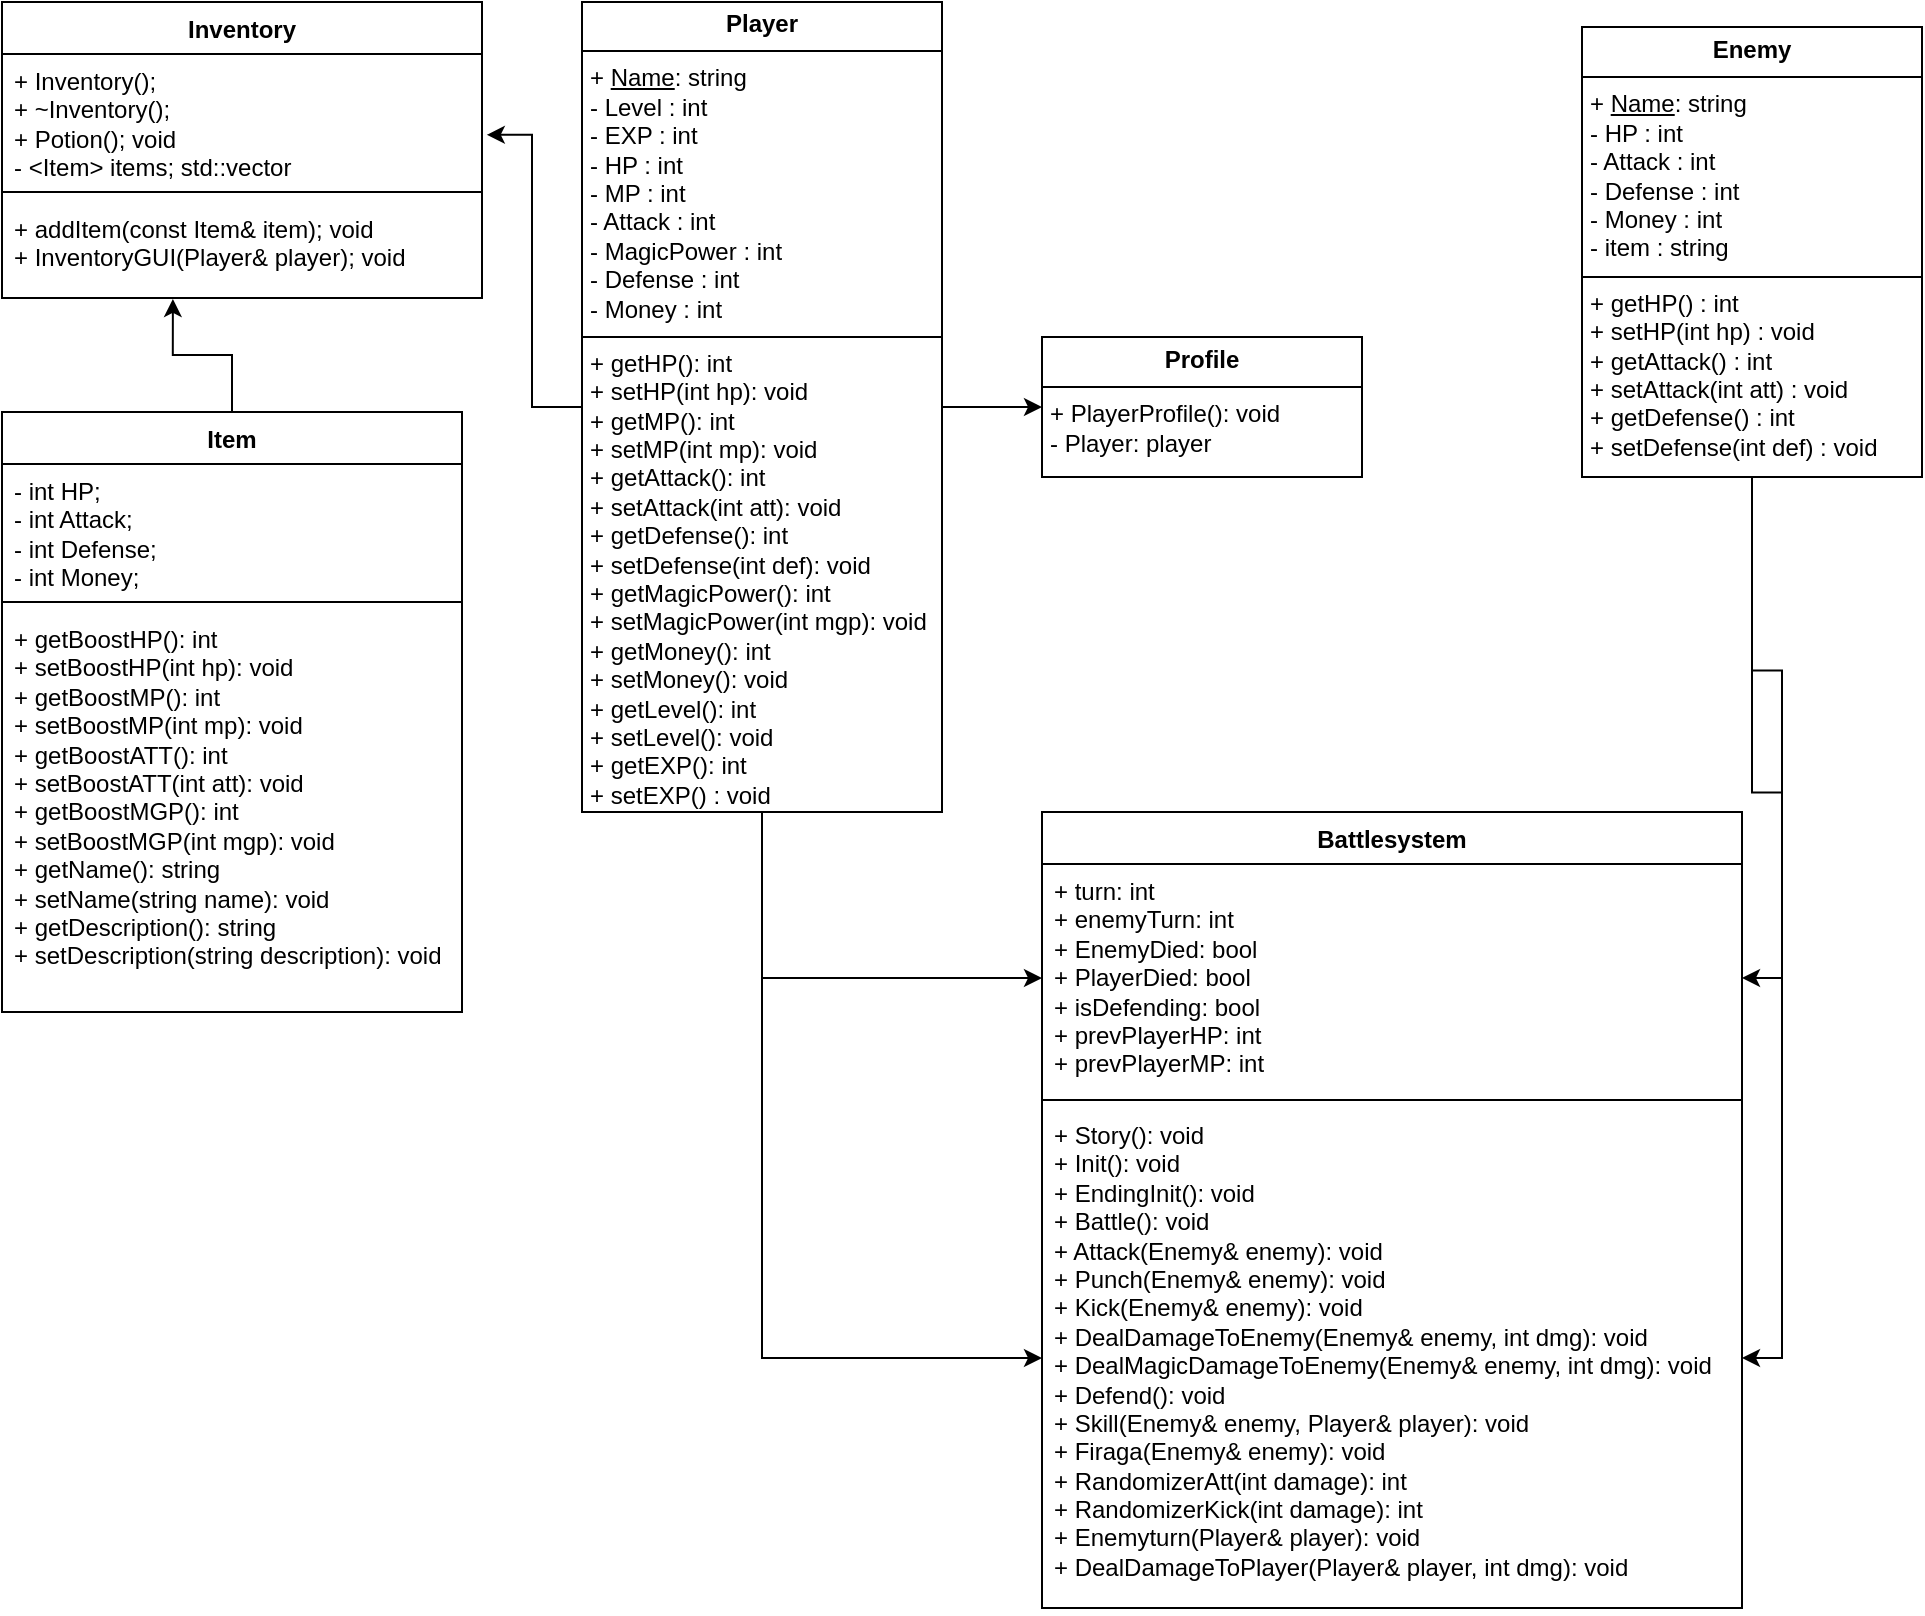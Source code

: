 <mxfile version="24.7.17">
  <diagram id="C5RBs43oDa-KdzZeNtuy" name="Page-1">
    <mxGraphModel dx="2259" dy="1976" grid="1" gridSize="10" guides="1" tooltips="1" connect="0" arrows="1" fold="1" page="1" pageScale="1" pageWidth="827" pageHeight="1169" math="0" shadow="0">
      <root>
        <mxCell id="WIyWlLk6GJQsqaUBKTNV-0" />
        <mxCell id="WIyWlLk6GJQsqaUBKTNV-1" parent="WIyWlLk6GJQsqaUBKTNV-0" />
        <mxCell id="GZs6xKWu6mkuzMaYzaY2-16" style="edgeStyle=orthogonalEdgeStyle;rounded=0;orthogonalLoop=1;jettySize=auto;html=1;" edge="1" parent="WIyWlLk6GJQsqaUBKTNV-1" source="NtD92Ru75YdWYKvbFF70-4" target="GZs6xKWu6mkuzMaYzaY2-15">
          <mxGeometry relative="1" as="geometry" />
        </mxCell>
        <mxCell id="GZs6xKWu6mkuzMaYzaY2-17" style="edgeStyle=orthogonalEdgeStyle;rounded=0;orthogonalLoop=1;jettySize=auto;html=1;" edge="1" parent="WIyWlLk6GJQsqaUBKTNV-1" source="NtD92Ru75YdWYKvbFF70-4" target="GZs6xKWu6mkuzMaYzaY2-13">
          <mxGeometry relative="1" as="geometry" />
        </mxCell>
        <mxCell id="GZs6xKWu6mkuzMaYzaY2-23" style="edgeStyle=orthogonalEdgeStyle;rounded=0;orthogonalLoop=1;jettySize=auto;html=1;" edge="1" parent="WIyWlLk6GJQsqaUBKTNV-1" source="NtD92Ru75YdWYKvbFF70-4" target="NtD92Ru75YdWYKvbFF70-6">
          <mxGeometry relative="1" as="geometry" />
        </mxCell>
        <mxCell id="NtD92Ru75YdWYKvbFF70-4" value="&lt;p style=&quot;margin:0px;margin-top:4px;text-align:center;&quot;&gt;&lt;b&gt;Player&lt;/b&gt;&lt;/p&gt;&lt;hr size=&quot;1&quot; style=&quot;border-style:solid;&quot;&gt;&lt;p style=&quot;margin:0px;margin-left:4px;&quot;&gt;&lt;span style=&quot;background-color: initial;&quot;&gt;+ &lt;/span&gt;&lt;u style=&quot;background-color: initial;&quot;&gt;Name&lt;/u&gt;&lt;span style=&quot;background-color: initial;&quot;&gt;: string&lt;/span&gt;&lt;br&gt;&lt;/p&gt;&lt;p style=&quot;margin:0px;margin-left:4px;&quot;&gt;- Level : int&lt;/p&gt;&lt;p style=&quot;margin:0px;margin-left:4px;&quot;&gt;- EXP : int&lt;/p&gt;&lt;p style=&quot;margin:0px;margin-left:4px;&quot;&gt;- HP : int&lt;/p&gt;&lt;p style=&quot;margin:0px;margin-left:4px;&quot;&gt;- MP : int&lt;/p&gt;&lt;p style=&quot;margin:0px;margin-left:4px;&quot;&gt;- Attack : int&lt;/p&gt;&lt;p style=&quot;margin:0px;margin-left:4px;&quot;&gt;- MagicPower : int&lt;/p&gt;&lt;p style=&quot;margin:0px;margin-left:4px;&quot;&gt;- Defense : int&lt;/p&gt;&lt;p style=&quot;margin:0px;margin-left:4px;&quot;&gt;- Money : int&lt;/p&gt;&lt;hr size=&quot;1&quot; style=&quot;border-style:solid;&quot;&gt;&lt;p style=&quot;margin:0px;margin-left:4px;&quot;&gt;&lt;span style=&quot;background-color: initial;&quot;&gt;+ getHP&lt;/span&gt;&lt;span style=&quot;background-color: initial;&quot;&gt;()&lt;/span&gt;&lt;span style=&quot;background-color: initial;&quot;&gt;: int&lt;/span&gt;&lt;br&gt;&lt;/p&gt;&lt;p style=&quot;margin: 0px 0px 0px 4px;&quot;&gt;+ setHP&lt;span style=&quot;background-color: initial;&quot;&gt;(int hp)&lt;/span&gt;&lt;span style=&quot;background-color: initial;&quot;&gt;: void&lt;/span&gt;&lt;/p&gt;&lt;p style=&quot;margin: 0px 0px 0px 4px;&quot;&gt;+ getMP&lt;span style=&quot;background-color: initial;&quot;&gt;()&lt;/span&gt;&lt;span style=&quot;background-color: initial;&quot;&gt;: int&lt;/span&gt;&lt;/p&gt;&lt;p style=&quot;margin: 0px 0px 0px 4px;&quot;&gt;+ setMP&lt;span style=&quot;background-color: initial;&quot;&gt;(int mp)&lt;/span&gt;&lt;span style=&quot;background-color: initial;&quot;&gt;: void&lt;/span&gt;&lt;/p&gt;&lt;p style=&quot;margin: 0px 0px 0px 4px;&quot;&gt;+ getAttack&lt;span style=&quot;background-color: initial;&quot;&gt;()&lt;/span&gt;&lt;span style=&quot;background-color: initial;&quot;&gt;: int&lt;/span&gt;&lt;/p&gt;&lt;p style=&quot;margin: 0px 0px 0px 4px;&quot;&gt;+ setAttack&lt;span style=&quot;background-color: initial;&quot;&gt;(int att)&lt;/span&gt;&lt;span style=&quot;background-color: initial;&quot;&gt;: void&lt;/span&gt;&lt;/p&gt;&lt;p style=&quot;margin: 0px 0px 0px 4px;&quot;&gt;+ getDefense&lt;span style=&quot;background-color: initial;&quot;&gt;()&lt;/span&gt;&lt;span style=&quot;background-color: initial;&quot;&gt;: int&lt;/span&gt;&lt;/p&gt;&lt;p style=&quot;margin: 0px 0px 0px 4px;&quot;&gt;+ setDefense&lt;span style=&quot;background-color: initial;&quot;&gt;(int def)&lt;/span&gt;&lt;span style=&quot;background-color: initial;&quot;&gt;: void&lt;/span&gt;&lt;/p&gt;&lt;p style=&quot;margin: 0px 0px 0px 4px;&quot;&gt;+ getMagicPower&lt;span style=&quot;background-color: initial;&quot;&gt;()&lt;/span&gt;&lt;span style=&quot;background-color: initial;&quot;&gt;: int&lt;/span&gt;&lt;/p&gt;&lt;p style=&quot;margin: 0px 0px 0px 4px;&quot;&gt;+ setMagicPower&lt;span style=&quot;background-color: initial;&quot;&gt;(int mgp)&lt;/span&gt;&lt;span style=&quot;background-color: initial;&quot;&gt;: void&lt;/span&gt;&lt;/p&gt;&lt;p style=&quot;margin: 0px 0px 0px 4px;&quot;&gt;+ getMoney&lt;span style=&quot;background-color: initial;&quot;&gt;()&lt;/span&gt;&lt;span style=&quot;background-color: initial;&quot;&gt;: int&lt;/span&gt;&lt;/p&gt;&lt;p style=&quot;margin: 0px 0px 0px 4px;&quot;&gt;+ setMoney&lt;span style=&quot;background-color: initial;&quot;&gt;()&lt;/span&gt;&lt;span style=&quot;background-color: initial;&quot;&gt;: void&lt;/span&gt;&lt;/p&gt;&lt;p style=&quot;margin: 0px 0px 0px 4px;&quot;&gt;+ getLevel&lt;span style=&quot;background-color: initial;&quot;&gt;()&lt;/span&gt;&lt;span style=&quot;background-color: initial;&quot;&gt;: int&lt;/span&gt;&lt;/p&gt;&lt;p style=&quot;margin: 0px 0px 0px 4px;&quot;&gt;+ setLevel&lt;span style=&quot;background-color: initial;&quot;&gt;()&lt;/span&gt;&lt;span style=&quot;background-color: initial;&quot;&gt;: void&lt;/span&gt;&lt;/p&gt;&lt;p style=&quot;margin: 0px 0px 0px 4px;&quot;&gt;+ getEXP&lt;span style=&quot;background-color: initial;&quot;&gt;()&lt;/span&gt;&lt;span style=&quot;background-color: initial;&quot;&gt;: int&lt;/span&gt;&lt;/p&gt;&lt;p style=&quot;margin: 0px 0px 0px 4px;&quot;&gt;+ setEXP() : void&lt;/p&gt;" style="verticalAlign=top;align=left;overflow=fill;html=1;whiteSpace=wrap;" parent="WIyWlLk6GJQsqaUBKTNV-1" vertex="1">
          <mxGeometry x="260" y="-475" width="180" height="405" as="geometry" />
        </mxCell>
        <mxCell id="GZs6xKWu6mkuzMaYzaY2-18" style="edgeStyle=orthogonalEdgeStyle;rounded=0;orthogonalLoop=1;jettySize=auto;html=1;" edge="1" parent="WIyWlLk6GJQsqaUBKTNV-1" source="NtD92Ru75YdWYKvbFF70-5" target="GZs6xKWu6mkuzMaYzaY2-15">
          <mxGeometry relative="1" as="geometry" />
        </mxCell>
        <mxCell id="GZs6xKWu6mkuzMaYzaY2-21" style="edgeStyle=orthogonalEdgeStyle;rounded=0;orthogonalLoop=1;jettySize=auto;html=1;" edge="1" parent="WIyWlLk6GJQsqaUBKTNV-1" source="NtD92Ru75YdWYKvbFF70-5" target="GZs6xKWu6mkuzMaYzaY2-13">
          <mxGeometry relative="1" as="geometry" />
        </mxCell>
        <mxCell id="NtD92Ru75YdWYKvbFF70-5" value="&lt;p style=&quot;margin:0px;margin-top:4px;text-align:center;&quot;&gt;&lt;b&gt;Enemy&lt;/b&gt;&lt;/p&gt;&lt;hr size=&quot;1&quot; style=&quot;border-style:solid;&quot;&gt;&lt;p style=&quot;margin:0px;margin-left:4px;&quot;&gt;&lt;span style=&quot;background-color: initial;&quot;&gt;+ &lt;/span&gt;&lt;u style=&quot;background-color: initial;&quot;&gt;Name&lt;/u&gt;&lt;span style=&quot;background-color: initial;&quot;&gt;: string&lt;/span&gt;&lt;br&gt;&lt;/p&gt;&lt;p style=&quot;margin:0px;margin-left:4px;&quot;&gt;- HP : int&lt;/p&gt;&lt;p style=&quot;margin:0px;margin-left:4px;&quot;&gt;- Attack : int&lt;/p&gt;&lt;p style=&quot;margin:0px;margin-left:4px;&quot;&gt;- Defense : int&lt;/p&gt;&lt;p style=&quot;margin:0px;margin-left:4px;&quot;&gt;- Money : int&lt;/p&gt;&lt;p style=&quot;margin:0px;margin-left:4px;&quot;&gt;- item : string&lt;/p&gt;&lt;hr size=&quot;1&quot; style=&quot;border-style:solid;&quot;&gt;&lt;p style=&quot;margin: 0px 0px 0px 4px;&quot;&gt;+ getHP&lt;span style=&quot;background-color: initial;&quot;&gt;()&lt;/span&gt;&lt;span style=&quot;background-color: initial;&quot;&gt;&amp;nbsp;: int&lt;/span&gt;&lt;/p&gt;&lt;p style=&quot;margin: 0px 0px 0px 4px;&quot;&gt;&lt;span style=&quot;background-color: initial;&quot;&gt;+ setHP&lt;/span&gt;&lt;span style=&quot;background-color: initial;&quot;&gt;(int hp) : void&lt;/span&gt;&lt;/p&gt;&lt;p style=&quot;margin: 0px 0px 0px 4px;&quot;&gt;&lt;span style=&quot;background-color: initial;&quot;&gt;+ getAttack() : int&lt;/span&gt;&lt;/p&gt;&lt;p style=&quot;margin: 0px 0px 0px 4px;&quot;&gt;+ setAttack(int att) : void&lt;/p&gt;&lt;p style=&quot;margin: 0px 0px 0px 4px;&quot;&gt;+ getDefense() : int&lt;/p&gt;&lt;p style=&quot;margin: 0px 0px 0px 4px;&quot;&gt;+ setDefense(int def) : void&lt;/p&gt;" style="verticalAlign=top;align=left;overflow=fill;html=1;whiteSpace=wrap;" parent="WIyWlLk6GJQsqaUBKTNV-1" vertex="1">
          <mxGeometry x="760" y="-462.5" width="170" height="225" as="geometry" />
        </mxCell>
        <mxCell id="NtD92Ru75YdWYKvbFF70-6" value="&lt;p style=&quot;margin:0px;margin-top:4px;text-align:center;&quot;&gt;&lt;b&gt;Profile&lt;/b&gt;&lt;/p&gt;&lt;hr size=&quot;1&quot; style=&quot;border-style:solid;&quot;&gt;&lt;p style=&quot;margin:0px;margin-left:4px;&quot;&gt;&lt;/p&gt;&lt;p style=&quot;margin:0px;margin-left:4px;&quot;&gt;+ PlayerProfile(): void&lt;br&gt;&lt;/p&gt;&lt;p style=&quot;margin:0px;margin-left:4px;&quot;&gt;- Player: player&lt;br&gt;&lt;/p&gt;&lt;div&gt;&lt;br&gt;&lt;/div&gt;&lt;div&gt;&lt;br&gt;&lt;/div&gt;" style="verticalAlign=top;align=left;overflow=fill;html=1;whiteSpace=wrap;" parent="WIyWlLk6GJQsqaUBKTNV-1" vertex="1">
          <mxGeometry x="490" y="-307.5" width="160" height="70" as="geometry" />
        </mxCell>
        <mxCell id="GZs6xKWu6mkuzMaYzaY2-0" value="Inventory" style="swimlane;fontStyle=1;align=center;verticalAlign=top;childLayout=stackLayout;horizontal=1;startSize=26;horizontalStack=0;resizeParent=1;resizeParentMax=0;resizeLast=0;collapsible=1;marginBottom=0;whiteSpace=wrap;html=1;" vertex="1" parent="WIyWlLk6GJQsqaUBKTNV-1">
          <mxGeometry x="-30" y="-475" width="240" height="148" as="geometry" />
        </mxCell>
        <mxCell id="GZs6xKWu6mkuzMaYzaY2-1" value="&lt;div&gt;&lt;span style=&quot;font-size: 12px; white-space: normal;&quot;&gt;+ Inventory();&amp;nbsp;&lt;/span&gt;&lt;/div&gt;&lt;div&gt;&lt;span style=&quot;background-color: initial;&quot;&gt;+ ~Inventory();&amp;nbsp;&lt;/span&gt;&lt;/div&gt;&lt;div&gt;&lt;span style=&quot;background-color: initial;&quot;&gt;+ Potion(); void&lt;/span&gt;&lt;br&gt;&lt;/div&gt;&lt;div&gt;-&amp;nbsp;&lt;span style=&quot;font-size: 12px; white-space: normal;&quot;&gt;&lt;span style=&quot;background-color: initial;&quot;&gt;&amp;lt;Item&amp;gt; items; std::vector&lt;/span&gt;&lt;/span&gt;&lt;/div&gt;&lt;div&gt;&lt;span style=&quot;background-color: initial;&quot;&gt;&lt;br&gt;&lt;/span&gt;&lt;/div&gt;" style="text;strokeColor=none;fillColor=none;align=left;verticalAlign=top;spacingLeft=4;spacingRight=4;overflow=hidden;rotatable=0;points=[[0,0.5],[1,0.5]];portConstraint=eastwest;whiteSpace=wrap;html=1;" vertex="1" parent="GZs6xKWu6mkuzMaYzaY2-0">
          <mxGeometry y="26" width="240" height="64" as="geometry" />
        </mxCell>
        <mxCell id="GZs6xKWu6mkuzMaYzaY2-2" value="" style="line;strokeWidth=1;fillColor=none;align=left;verticalAlign=middle;spacingTop=-1;spacingLeft=3;spacingRight=3;rotatable=0;labelPosition=right;points=[];portConstraint=eastwest;strokeColor=inherit;" vertex="1" parent="GZs6xKWu6mkuzMaYzaY2-0">
          <mxGeometry y="90" width="240" height="10" as="geometry" />
        </mxCell>
        <mxCell id="GZs6xKWu6mkuzMaYzaY2-3" value="+ addItem(const Item&amp;amp; item); void&lt;div&gt;&lt;div&gt;&lt;span style=&quot;background-color: initial;&quot;&gt;+ InventoryGUI(Player&amp;amp; player); void&lt;/span&gt;&lt;/div&gt;&lt;/div&gt;&lt;div&gt;&lt;span style=&quot;background-color: initial;&quot;&gt;&lt;br&gt;&lt;/span&gt;&lt;/div&gt;" style="text;strokeColor=none;fillColor=none;align=left;verticalAlign=top;spacingLeft=4;spacingRight=4;overflow=hidden;rotatable=0;points=[[0,0.5],[1,0.5]];portConstraint=eastwest;whiteSpace=wrap;html=1;" vertex="1" parent="GZs6xKWu6mkuzMaYzaY2-0">
          <mxGeometry y="100" width="240" height="48" as="geometry" />
        </mxCell>
        <mxCell id="GZs6xKWu6mkuzMaYzaY2-12" value="Battlesystem&lt;div&gt;&lt;br&gt;&lt;/div&gt;" style="swimlane;fontStyle=1;align=center;verticalAlign=top;childLayout=stackLayout;horizontal=1;startSize=26;horizontalStack=0;resizeParent=1;resizeParentMax=0;resizeLast=0;collapsible=1;marginBottom=0;whiteSpace=wrap;html=1;" vertex="1" parent="WIyWlLk6GJQsqaUBKTNV-1">
          <mxGeometry x="490" y="-70" width="350" height="398" as="geometry" />
        </mxCell>
        <mxCell id="GZs6xKWu6mkuzMaYzaY2-13" value="&lt;div&gt;&lt;span style=&quot;font-size: 12px; white-space: normal;&quot;&gt;+ turn: int&lt;/span&gt;&lt;/div&gt;&lt;div&gt;&lt;span style=&quot;font-size: 12px; white-space: normal;&quot;&gt;+ enemyTurn: int&lt;/span&gt;&lt;/div&gt;&lt;div&gt;&lt;span style=&quot;font-size: 12px; white-space: normal;&quot;&gt;+ EnemyDied: bool&lt;/span&gt;&lt;/div&gt;&lt;div&gt;&lt;span style=&quot;font-size: 12px; white-space: normal;&quot;&gt;+ PlayerDied: bool&lt;/span&gt;&lt;/div&gt;&lt;div&gt;&lt;span style=&quot;font-size: 12px; white-space: normal;&quot;&gt;+ isDefending: bool&lt;/span&gt;&lt;/div&gt;&lt;div&gt;&lt;div style=&quot;&quot;&gt;&lt;span style=&quot;font-size: 12px; white-space: normal;&quot;&gt;+ prevPlayerHP: int&lt;/span&gt;&lt;/div&gt;&lt;div style=&quot;&quot;&gt;&lt;span style=&quot;font-size: 12px; white-space: normal;&quot;&gt;+ prevPlayerMP: int&lt;/span&gt;&lt;/div&gt;&lt;/div&gt;" style="text;strokeColor=none;fillColor=none;align=left;verticalAlign=top;spacingLeft=4;spacingRight=4;overflow=hidden;rotatable=0;points=[[0,0.5],[1,0.5]];portConstraint=eastwest;whiteSpace=wrap;html=1;" vertex="1" parent="GZs6xKWu6mkuzMaYzaY2-12">
          <mxGeometry y="26" width="350" height="114" as="geometry" />
        </mxCell>
        <mxCell id="GZs6xKWu6mkuzMaYzaY2-14" value="" style="line;strokeWidth=1;fillColor=none;align=left;verticalAlign=middle;spacingTop=-1;spacingLeft=3;spacingRight=3;rotatable=0;labelPosition=right;points=[];portConstraint=eastwest;strokeColor=inherit;" vertex="1" parent="GZs6xKWu6mkuzMaYzaY2-12">
          <mxGeometry y="140" width="350" height="8" as="geometry" />
        </mxCell>
        <mxCell id="GZs6xKWu6mkuzMaYzaY2-15" value="&lt;div&gt;&lt;span style=&quot;font-size: 12px; white-space: normal;&quot;&gt;+ Story(): void&lt;/span&gt;&lt;/div&gt;&lt;div&gt;&lt;span style=&quot;font-size: 12px; white-space: normal;&quot;&gt;+ Init(): void&lt;/span&gt;&lt;/div&gt;&lt;div&gt;&lt;span style=&quot;font-size: 12px; white-space: normal;&quot;&gt;+ EndingInit(): void&lt;/span&gt;&lt;/div&gt;&lt;div&gt;&lt;span style=&quot;font-size: 12px; white-space: normal;&quot;&gt;+ Battle(): void&lt;/span&gt;&lt;/div&gt;&lt;div&gt;&lt;span style=&quot;font-size: 12px; white-space: normal;&quot;&gt;+ Attack(Enemy&amp;amp; enemy): void&lt;/span&gt;&lt;/div&gt;&lt;div&gt;&lt;span style=&quot;font-size: 12px; white-space: normal;&quot;&gt;+ Punch(Enemy&amp;amp; enemy): void&lt;/span&gt;&lt;/div&gt;&lt;div&gt;&lt;span style=&quot;font-size: 12px; white-space: normal;&quot;&gt;+ Kick(Enemy&amp;amp; enemy): void&lt;/span&gt;&lt;/div&gt;&lt;div&gt;&lt;span style=&quot;font-size: 12px; white-space: normal;&quot;&gt;+ DealDamageToEnemy(Enemy&amp;amp; enemy, int dmg): void&lt;/span&gt;&lt;/div&gt;&lt;div&gt;&lt;span style=&quot;font-size: 12px; white-space: normal;&quot;&gt;+ DealMagicDamageToEnemy(Enemy&amp;amp; enemy, int dmg): void&lt;/span&gt;&lt;/div&gt;&lt;div&gt;&lt;span style=&quot;font-size: 12px; white-space: normal;&quot;&gt;+ Defend(): void&lt;/span&gt;&lt;/div&gt;&lt;div&gt;&lt;span style=&quot;font-size: 12px; white-space: normal;&quot;&gt;+ Skill(Enemy&amp;amp; enemy, Player&amp;amp; player): void&lt;/span&gt;&lt;/div&gt;&lt;div&gt;&lt;span style=&quot;font-size: 12px; white-space: normal;&quot;&gt;+ Firaga(Enemy&amp;amp; enemy): void&lt;/span&gt;&lt;/div&gt;&lt;div&gt;&lt;span style=&quot;font-size: 12px; white-space: normal;&quot;&gt;+ RandomizerAtt(int damage): int&lt;/span&gt;&lt;/div&gt;&lt;div&gt;&lt;span style=&quot;font-size: 12px; white-space: normal;&quot;&gt;+ RandomizerKick(int damage): int&lt;/span&gt;&lt;/div&gt;&lt;div&gt;&lt;span style=&quot;font-size: 12px; white-space: normal;&quot;&gt;+ Enemyturn(Player&amp;amp; player): void&lt;/span&gt;&lt;/div&gt;&lt;div&gt;&lt;span style=&quot;font-size: 12px; white-space: normal;&quot;&gt;+ DealDamageToPlayer(Player&amp;amp; player, int dmg): void&lt;/span&gt;&lt;/div&gt;" style="text;strokeColor=none;fillColor=none;align=left;verticalAlign=top;spacingLeft=4;spacingRight=4;overflow=hidden;rotatable=0;points=[[0,0.5],[1,0.5]];portConstraint=eastwest;whiteSpace=wrap;html=1;" vertex="1" parent="GZs6xKWu6mkuzMaYzaY2-12">
          <mxGeometry y="148" width="350" height="250" as="geometry" />
        </mxCell>
        <mxCell id="GZs6xKWu6mkuzMaYzaY2-24" style="edgeStyle=orthogonalEdgeStyle;rounded=0;orthogonalLoop=1;jettySize=auto;html=1;entryX=1.01;entryY=0.631;entryDx=0;entryDy=0;entryPerimeter=0;" edge="1" parent="WIyWlLk6GJQsqaUBKTNV-1" source="NtD92Ru75YdWYKvbFF70-4" target="GZs6xKWu6mkuzMaYzaY2-1">
          <mxGeometry relative="1" as="geometry" />
        </mxCell>
        <mxCell id="GZs6xKWu6mkuzMaYzaY2-29" value="Item" style="swimlane;fontStyle=1;align=center;verticalAlign=top;childLayout=stackLayout;horizontal=1;startSize=26;horizontalStack=0;resizeParent=1;resizeParentMax=0;resizeLast=0;collapsible=1;marginBottom=0;whiteSpace=wrap;html=1;" vertex="1" parent="WIyWlLk6GJQsqaUBKTNV-1">
          <mxGeometry x="-30" y="-270" width="230" height="300" as="geometry" />
        </mxCell>
        <mxCell id="GZs6xKWu6mkuzMaYzaY2-30" value="&lt;div&gt;&lt;span style=&quot;background-color: initial;&quot;&gt;- int HP;&lt;/span&gt;&lt;br&gt;&lt;/div&gt;&lt;div&gt;&lt;div&gt;- int Attack;&lt;/div&gt;&lt;div&gt;- int Defense;&lt;/div&gt;&lt;div&gt;- int Money;&lt;/div&gt;&lt;/div&gt;" style="text;strokeColor=none;fillColor=none;align=left;verticalAlign=top;spacingLeft=4;spacingRight=4;overflow=hidden;rotatable=0;points=[[0,0.5],[1,0.5]];portConstraint=eastwest;whiteSpace=wrap;html=1;" vertex="1" parent="GZs6xKWu6mkuzMaYzaY2-29">
          <mxGeometry y="26" width="230" height="64" as="geometry" />
        </mxCell>
        <mxCell id="GZs6xKWu6mkuzMaYzaY2-31" value="" style="line;strokeWidth=1;fillColor=none;align=left;verticalAlign=middle;spacingTop=-1;spacingLeft=3;spacingRight=3;rotatable=0;labelPosition=right;points=[];portConstraint=eastwest;strokeColor=inherit;" vertex="1" parent="GZs6xKWu6mkuzMaYzaY2-29">
          <mxGeometry y="90" width="230" height="10" as="geometry" />
        </mxCell>
        <mxCell id="GZs6xKWu6mkuzMaYzaY2-32" value="&lt;div&gt;+ getBoostHP(): int&lt;/div&gt;&lt;div&gt;+ setBoostHP(int hp): void&lt;/div&gt;&lt;div&gt;+ getBoostMP(): int&lt;/div&gt;&lt;div&gt;+ setBoostMP(int mp): void&lt;/div&gt;&lt;div&gt;+ getBoostATT(): int&lt;/div&gt;&lt;div&gt;+ setBoostATT(int att): void&lt;/div&gt;&lt;div&gt;+ getBoostMGP(): int&lt;/div&gt;&lt;div&gt;+ setBoostMGP(int mgp): void&lt;/div&gt;&lt;div&gt;+ getName(): string&lt;/div&gt;&lt;div&gt;+ setName(string name): void&lt;/div&gt;&lt;div&gt;+ getDescription(): string&lt;/div&gt;&lt;div&gt;+ setDescription(string description): void&lt;/div&gt;" style="text;strokeColor=none;fillColor=none;align=left;verticalAlign=top;spacingLeft=4;spacingRight=4;overflow=hidden;rotatable=0;points=[[0,0.5],[1,0.5]];portConstraint=eastwest;whiteSpace=wrap;html=1;" vertex="1" parent="GZs6xKWu6mkuzMaYzaY2-29">
          <mxGeometry y="100" width="230" height="200" as="geometry" />
        </mxCell>
        <mxCell id="GZs6xKWu6mkuzMaYzaY2-34" style="edgeStyle=orthogonalEdgeStyle;rounded=0;orthogonalLoop=1;jettySize=auto;html=1;entryX=0.356;entryY=1.01;entryDx=0;entryDy=0;entryPerimeter=0;" edge="1" parent="WIyWlLk6GJQsqaUBKTNV-1" source="GZs6xKWu6mkuzMaYzaY2-29" target="GZs6xKWu6mkuzMaYzaY2-3">
          <mxGeometry relative="1" as="geometry" />
        </mxCell>
      </root>
    </mxGraphModel>
  </diagram>
</mxfile>
